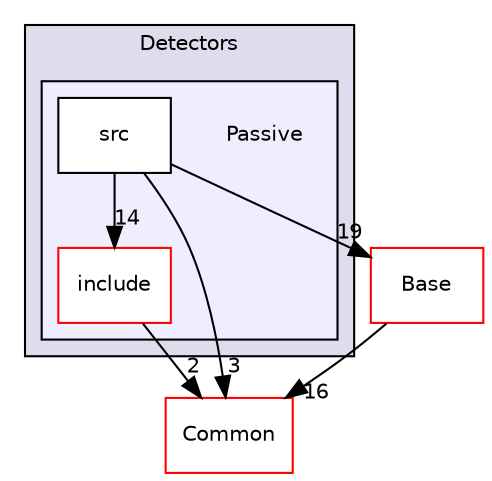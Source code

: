 digraph "/home/travis/build/AliceO2Group/AliceO2/Detectors/Passive" {
  bgcolor=transparent;
  compound=true
  node [ fontsize="10", fontname="Helvetica"];
  edge [ labelfontsize="10", labelfontname="Helvetica"];
  subgraph clusterdir_051dca18e802f8e9474f2e30d29c04e0 {
    graph [ bgcolor="#ddddee", pencolor="black", label="Detectors" fontname="Helvetica", fontsize="10", URL="dir_051dca18e802f8e9474f2e30d29c04e0.html"]
  subgraph clusterdir_f01815b857f9009bea48e2cb39492245 {
    graph [ bgcolor="#eeeeff", pencolor="black", label="" URL="dir_f01815b857f9009bea48e2cb39492245.html"];
    dir_f01815b857f9009bea48e2cb39492245 [shape=plaintext label="Passive"];
    dir_d5ecc06a730b889a096d12946000dd48 [shape=box label="include" color="red" fillcolor="white" style="filled" URL="dir_d5ecc06a730b889a096d12946000dd48.html"];
    dir_10d76898a04551763acb591e169d8789 [shape=box label="src" color="black" fillcolor="white" style="filled" URL="dir_10d76898a04551763acb591e169d8789.html"];
  }
  }
  dir_4ab6b4cc6a7edbff49100e9123df213f [shape=box label="Common" color="red" URL="dir_4ab6b4cc6a7edbff49100e9123df213f.html"];
  dir_37c90836491b695b472bf98d1be8336b [shape=box label="Base" color="red" URL="dir_37c90836491b695b472bf98d1be8336b.html"];
  dir_37c90836491b695b472bf98d1be8336b->dir_4ab6b4cc6a7edbff49100e9123df213f [headlabel="16", labeldistance=1.5 headhref="dir_000273_000027.html"];
  dir_d5ecc06a730b889a096d12946000dd48->dir_4ab6b4cc6a7edbff49100e9123df213f [headlabel="2", labeldistance=1.5 headhref="dir_000563_000027.html"];
  dir_10d76898a04551763acb591e169d8789->dir_4ab6b4cc6a7edbff49100e9123df213f [headlabel="3", labeldistance=1.5 headhref="dir_000565_000027.html"];
  dir_10d76898a04551763acb591e169d8789->dir_37c90836491b695b472bf98d1be8336b [headlabel="19", labeldistance=1.5 headhref="dir_000565_000273.html"];
  dir_10d76898a04551763acb591e169d8789->dir_d5ecc06a730b889a096d12946000dd48 [headlabel="14", labeldistance=1.5 headhref="dir_000565_000563.html"];
}
